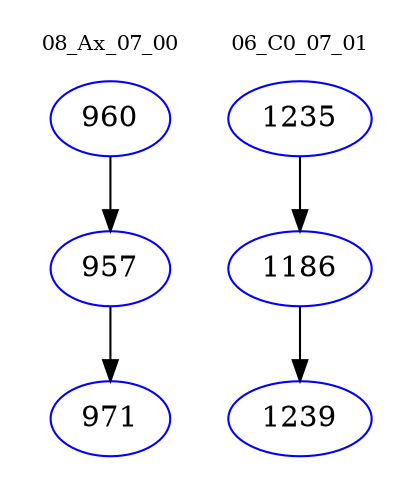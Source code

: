 digraph{
subgraph cluster_0 {
color = white
label = "08_Ax_07_00";
fontsize=10;
T0_960 [label="960", color="blue"]
T0_960 -> T0_957 [color="black"]
T0_957 [label="957", color="blue"]
T0_957 -> T0_971 [color="black"]
T0_971 [label="971", color="blue"]
}
subgraph cluster_1 {
color = white
label = "06_C0_07_01";
fontsize=10;
T1_1235 [label="1235", color="blue"]
T1_1235 -> T1_1186 [color="black"]
T1_1186 [label="1186", color="blue"]
T1_1186 -> T1_1239 [color="black"]
T1_1239 [label="1239", color="blue"]
}
}
